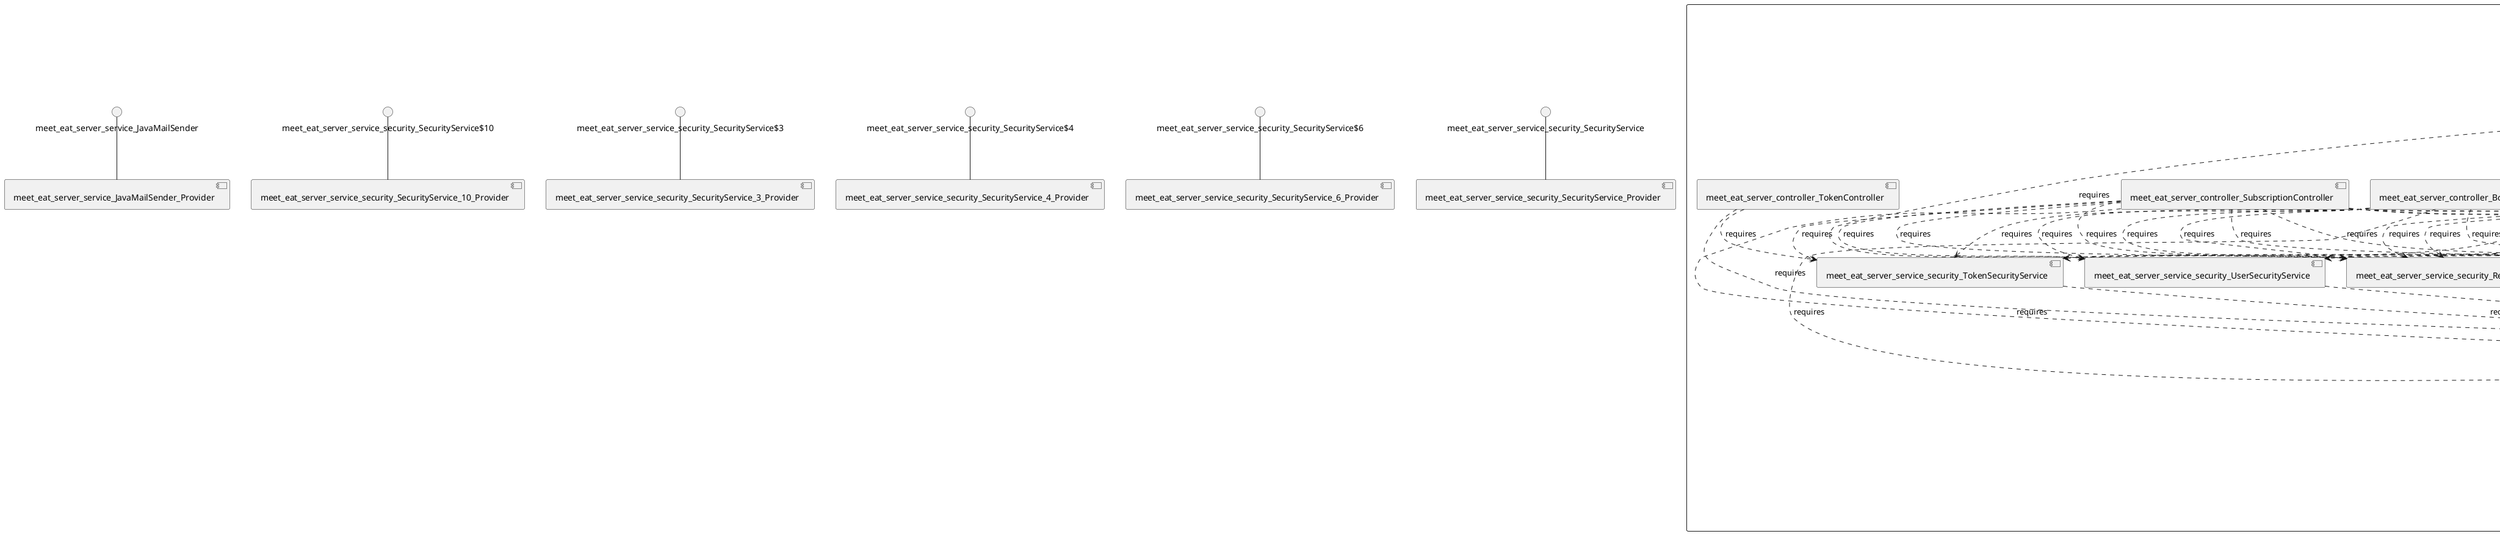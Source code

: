 @startuml
skinparam fixCircleLabelOverlapping true
skinparam componentStyle uml2
component "meet_eat_server\n\n\n\n\n\n" {
[meet_eat_server_repository_ReportRepository]
[meet_eat_server_repository_OfferRepository]
[meet_eat_server_service_TokenService]
[meet_eat_server_service_security_OfferSecurityService]
[meet_eat_server_service_UserService]
[meet_eat_server_service_security_ReportSecurityService]
[meet_eat_server_controller_RatingController]
[meet_eat_server_service_SubscriptionService]
[meet_eat_server_controller_SubscriptionController]
[meet_eat_server_service_security_UserSecurityService]
[meet_eat_server_service_security_TokenSecurityService]
[meet_eat_server_repository_TagRepository]
[meet_eat_server_service_EmailService]
[meet_eat_server_service_ParticipationService]
[meet_eat_server_service_TagService]
[meet_eat_server_service_security_RatingSecurityService]
[meet_eat_server_service_security_BookmarkSecurityService]
[meet_eat_server_controller_UserController]
[meet_eat_server_controller_OfferController]
[meet_eat_server_controller_TokenController]
[meet_eat_server_service_BookmarkService]
[meet_eat_server_service_security_ParticipationSecurityService]
[meet_eat_server_controller_TagController]
[meet_eat_server_service_ReportService]
[meet_eat_server_service_security_TagSecurityService]
[meet_eat_server_repository_ParticipationRepository]
[meet_eat_server_controller_ParticipationController]
[meet_eat_server_repository_RatingRepository]
[meet_eat_server_repository_SubscriptionRepository]
[meet_eat_server_service_OfferService]
[meet_eat_server_controller_BookmarkController]
[meet_eat_server_repository_TokenRepository]
[meet_eat_server_repository_BookmarkRepository]
[meet_eat_server_repository_UserRepository]
[meet_eat_server_controller_ReportController]
[meet_eat_server_service_RatingService]
[meet_eat_server_service_security_SubscriptionSecurityService]
[meet_eat_server_service_security_BookmarkSecurityService]..>[meet_eat_server_service_TokenService] : requires
[meet_eat_server_controller_BookmarkController]..>[meet_eat_server_service_security_TokenSecurityService] : requires
[meet_eat_server_controller_RatingController]..>[meet_eat_server_service_RatingService] : requires
[meet_eat_server_controller_RatingController]..>[meet_eat_server_service_security_ParticipationSecurityService] : requires
[meet_eat_server_service_BookmarkService]..>[meet_eat_server_service_UserService] : requires
[meet_eat_server_service_security_RatingSecurityService]..>[meet_eat_server_service_TokenService] : requires
[meet_eat_server_controller_SubscriptionController]..>[meet_eat_server_service_security_RatingSecurityService] : requires
[meet_eat_server_service_RatingService]..>[meet_eat_server_repository_RatingRepository] : requires
[meet_eat_server_controller_ReportController]..>[meet_eat_server_service_security_RatingSecurityService] : requires
[meet_eat_server_service_OfferService]..>[meet_eat_server_service_ParticipationService] : requires
[meet_eat_server_service_security_OfferSecurityService]..>[meet_eat_server_service_TokenService] : requires
[meet_eat_server_controller_ReportController]..>[meet_eat_server_service_security_SubscriptionSecurityService] : requires
[meet_eat_server_service_UserService]..>[meet_eat_server_service_ReportService] : requires
[meet_eat_server_controller_ReportController]..>[meet_eat_server_service_security_UserSecurityService] : requires
[meet_eat_server_service_OfferService]..>[meet_eat_server_repository_OfferRepository] : requires
[meet_eat_server_service_OfferService]..>[meet_eat_server_service_RatingService] : requires
[meet_eat_server_controller_ParticipationController]..>[meet_eat_server_service_security_UserSecurityService] : requires
[meet_eat_server_controller_SubscriptionController]..>[meet_eat_server_service_security_UserSecurityService] : requires
[meet_eat_server_service_security_TokenSecurityService]..>[meet_eat_server_service_TokenService] : requires
[meet_eat_server_service_UserService]..>[meet_eat_server_service_BookmarkService] : requires
[meet_eat_server_controller_RatingController]..>[meet_eat_server_service_security_RatingSecurityService] : requires
[meet_eat_server_controller_TokenController]..>[meet_eat_server_service_security_TokenSecurityService] : requires
[meet_eat_server_controller_SubscriptionController]..>[meet_eat_server_service_security_TagSecurityService] : requires
[meet_eat_server_controller_SubscriptionController]..>[meet_eat_server_service_security_TokenSecurityService] : requires
[meet_eat_server_service_RatingService]..>[meet_eat_server_service_UserService] : requires
[meet_eat_server_service_security_ReportSecurityService]..>[meet_eat_server_service_TokenService] : requires
[meet_eat_server_service_ReportService]..>[meet_eat_server_repository_ReportRepository] : requires
[meet_eat_server_controller_BookmarkController]..>[meet_eat_server_service_security_BookmarkSecurityService] : requires
[meet_eat_server_controller_RatingController]..>[meet_eat_server_service_security_ReportSecurityService] : requires
[meet_eat_server_controller_ReportController]..>[meet_eat_server_service_security_TokenSecurityService] : requires
[meet_eat_server_controller_RatingController]..>[meet_eat_server_service_security_BookmarkSecurityService] : requires
[meet_eat_server_service_UserService]..>[meet_eat_server_service_EmailService] : requires
[meet_eat_server_service_UserService]..>[meet_eat_server_service_OfferService] : requires
[meet_eat_server_controller_UserController]..>[meet_eat_server_service_UserService] : requires
[meet_eat_server_controller_BookmarkController]..>[meet_eat_server_service_security_UserSecurityService] : requires
[meet_eat_server_controller_BookmarkController]..>[meet_eat_server_service_security_SubscriptionSecurityService] : requires
[meet_eat_server_service_OfferService]..>[meet_eat_server_service_UserService] : requires
[meet_eat_server_controller_TokenController]..>[meet_eat_server_service_TokenService] : requires
[meet_eat_server_controller_BookmarkController]..>[meet_eat_server_service_BookmarkService] : requires
[meet_eat_server_controller_ReportController]..>[meet_eat_server_service_security_ParticipationSecurityService] : requires
[meet_eat_server_controller_OfferController]..>[meet_eat_server_service_security_OfferSecurityService] : requires
[meet_eat_server_controller_TagController]..>[meet_eat_server_service_TagService] : requires
[meet_eat_server_controller_RatingController]..>[meet_eat_server_service_security_UserSecurityService] : requires
[meet_eat_server_service_security_ParticipationSecurityService]..>[meet_eat_server_service_TokenService] : requires
[meet_eat_server_controller_ParticipationController]..>[meet_eat_server_service_security_SubscriptionSecurityService] : requires
[meet_eat_server_controller_BookmarkController]..>[meet_eat_server_service_security_ReportSecurityService] : requires
[meet_eat_server_controller_SubscriptionController]..>[meet_eat_server_service_security_OfferSecurityService] : requires
[meet_eat_server_controller_TagController]..>[meet_eat_server_service_security_TagSecurityService] : requires
[meet_eat_server_service_UserService]..>[meet_eat_server_repository_UserRepository] : requires
[meet_eat_server_controller_ParticipationController]..>[meet_eat_server_service_security_BookmarkSecurityService] : requires
[meet_eat_server_service_ParticipationService]..>[meet_eat_server_service_OfferService] : requires
[meet_eat_server_controller_SubscriptionController]..>[meet_eat_server_service_security_BookmarkSecurityService] : requires
[meet_eat_server_controller_ReportController]..>[meet_eat_server_service_security_BookmarkSecurityService] : requires
[meet_eat_server_service_UserService]..>[meet_eat_server_service_TokenService] : requires
[meet_eat_server_controller_ReportController]..>[meet_eat_server_service_security_ReportSecurityService] : requires
[meet_eat_server_controller_ReportController]..>[meet_eat_server_service_security_ReportSecurityService] : requires
[meet_eat_server_controller_ReportController]..>[meet_eat_server_service_security_OfferSecurityService] : requires
[meet_eat_server_service_security_UserSecurityService]..>[meet_eat_server_service_TokenService] : requires
[meet_eat_server_controller_RatingController]..>[meet_eat_server_service_security_TokenSecurityService] : requires
[meet_eat_server_controller_RatingController]..>[meet_eat_server_service_security_SubscriptionSecurityService] : requires
[meet_eat_server_controller_ParticipationController]..>[meet_eat_server_service_security_ReportSecurityService] : requires
[meet_eat_server_service_TokenService]..>[meet_eat_server_service_UserService] : requires
[meet_eat_server_service_OfferService]..>[meet_eat_server_service_ReportService] : requires
[meet_eat_server_controller_ParticipationController]..>[meet_eat_server_service_security_ReportSecurityService] : requires
[meet_eat_server_service_SubscriptionService]..>[meet_eat_server_repository_SubscriptionRepository] : requires
[meet_eat_server_service_UserService]..>[meet_eat_server_service_ParticipationService] : requires
[meet_eat_server_service_OfferService]..>[meet_eat_server_service_SubscriptionService] : requires
[meet_eat_server_controller_BookmarkController]..>[meet_eat_server_service_security_TagSecurityService] : requires
[meet_eat_server_controller_SubscriptionController]..>[meet_eat_server_service_security_ReportSecurityService] : requires
[meet_eat_server_controller_SubscriptionController]..>[meet_eat_server_service_security_ReportSecurityService] : requires
[meet_eat_server_controller_BookmarkController]..>[meet_eat_server_service_security_ParticipationSecurityService] : requires
[meet_eat_server_controller_SubscriptionController]..>[meet_eat_server_service_SubscriptionService] : requires
[meet_eat_server_service_OfferService]..>[meet_eat_server_service_BookmarkService] : requires
[meet_eat_server_controller_ParticipationController]..>[meet_eat_server_service_security_ParticipationSecurityService] : requires
[meet_eat_server_controller_ReportController]..>[meet_eat_server_service_ReportService] : requires
[meet_eat_server_controller_BookmarkController]..>[meet_eat_server_service_security_RatingSecurityService] : requires
[meet_eat_server_service_UserService]..>[meet_eat_server_service_RatingService] : requires
[meet_eat_server_controller_OfferController]..>[meet_eat_server_service_OfferService] : requires
[meet_eat_server_service_BookmarkService]..>[meet_eat_server_repository_BookmarkRepository] : requires
[meet_eat_server_service_security_SubscriptionSecurityService]..>[meet_eat_server_service_TokenService] : requires
[meet_eat_server_controller_SubscriptionController]..>[meet_eat_server_service_security_ParticipationSecurityService] : requires
[meet_eat_server_controller_RatingController]..>[meet_eat_server_service_security_OfferSecurityService] : requires
[meet_eat_server_controller_ParticipationController]..>[meet_eat_server_service_security_TagSecurityService] : requires
[meet_eat_server_service_TokenService]..>[meet_eat_server_repository_TokenRepository] : requires
[meet_eat_server_controller_ReportController]..>[meet_eat_server_service_security_TagSecurityService] : requires
[meet_eat_server_controller_RatingController]..>[meet_eat_server_service_security_ReportSecurityService] : requires
[meet_eat_server_controller_BookmarkController]..>[meet_eat_server_service_security_OfferSecurityService] : requires
[meet_eat_server_service_TagService]..>[meet_eat_server_repository_TagRepository] : requires
[meet_eat_server_service_UserService]..>[meet_eat_server_service_SubscriptionService] : requires
[meet_eat_server_controller_UserController]..>[meet_eat_server_service_security_UserSecurityService] : requires
[meet_eat_server_controller_SubscriptionController]..>[meet_eat_server_service_security_SubscriptionSecurityService] : requires
[meet_eat_server_controller_ParticipationController]..>[meet_eat_server_service_security_RatingSecurityService] : requires
[meet_eat_server_controller_RatingController]..>[meet_eat_server_service_security_TagSecurityService] : requires
[meet_eat_server_service_security_TagSecurityService]..>[meet_eat_server_service_TokenService] : requires
[meet_eat_server_controller_ParticipationController]..>[meet_eat_server_service_ParticipationService] : requires
[meet_eat_server_service_SubscriptionService]..>[meet_eat_server_service_UserService] : requires
[meet_eat_server_controller_ParticipationController]..>[meet_eat_server_service_security_OfferSecurityService] : requires
[meet_eat_server_service_ParticipationService]..>[meet_eat_server_repository_ParticipationRepository] : requires
[meet_eat_server_controller_ParticipationController]..>[meet_eat_server_service_security_TokenSecurityService] : requires
[meet_eat_server_controller_BookmarkController]..>[meet_eat_server_service_security_ReportSecurityService] : requires
}
interface "meet_eat_server_service_JavaMailSender" as interface.meet_eat_server_service_JavaMailSender
interface.meet_eat_server_service_JavaMailSender--[meet_eat_server_service_JavaMailSender_Provider]
interface "meet_eat_server_service_security_SecurityService$10" as interface.meet_eat_server_service_security_SecurityService_10
interface.meet_eat_server_service_security_SecurityService_10--[meet_eat_server_service_security_SecurityService_10_Provider]
interface "meet_eat_server_service_security_SecurityService$3" as interface.meet_eat_server_service_security_SecurityService_3
interface.meet_eat_server_service_security_SecurityService_3--[meet_eat_server_service_security_SecurityService_3_Provider]
interface "meet_eat_server_service_security_SecurityService$4" as interface.meet_eat_server_service_security_SecurityService_4
interface.meet_eat_server_service_security_SecurityService_4--[meet_eat_server_service_security_SecurityService_4_Provider]
interface "meet_eat_server_service_security_SecurityService$6" as interface.meet_eat_server_service_security_SecurityService_6
interface.meet_eat_server_service_security_SecurityService_6--[meet_eat_server_service_security_SecurityService_6_Provider]
interface "meet_eat_server_service_security_SecurityService" as interface.meet_eat_server_service_security_SecurityService
interface.meet_eat_server_service_security_SecurityService--[meet_eat_server_service_security_SecurityService_Provider]

@enduml
